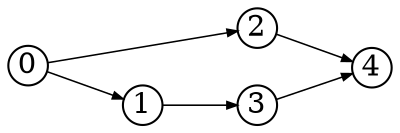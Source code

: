 digraph{
  rankdir=LR
  node [shape=circle,fixedsize=true,width=.26]
  edge [penwidth=0.75,arrowsize=0.5]
  4 -> {}
  3 -> {4}
  2 -> {4}
  1 -> {3}
  0 -> {1 2}
}
